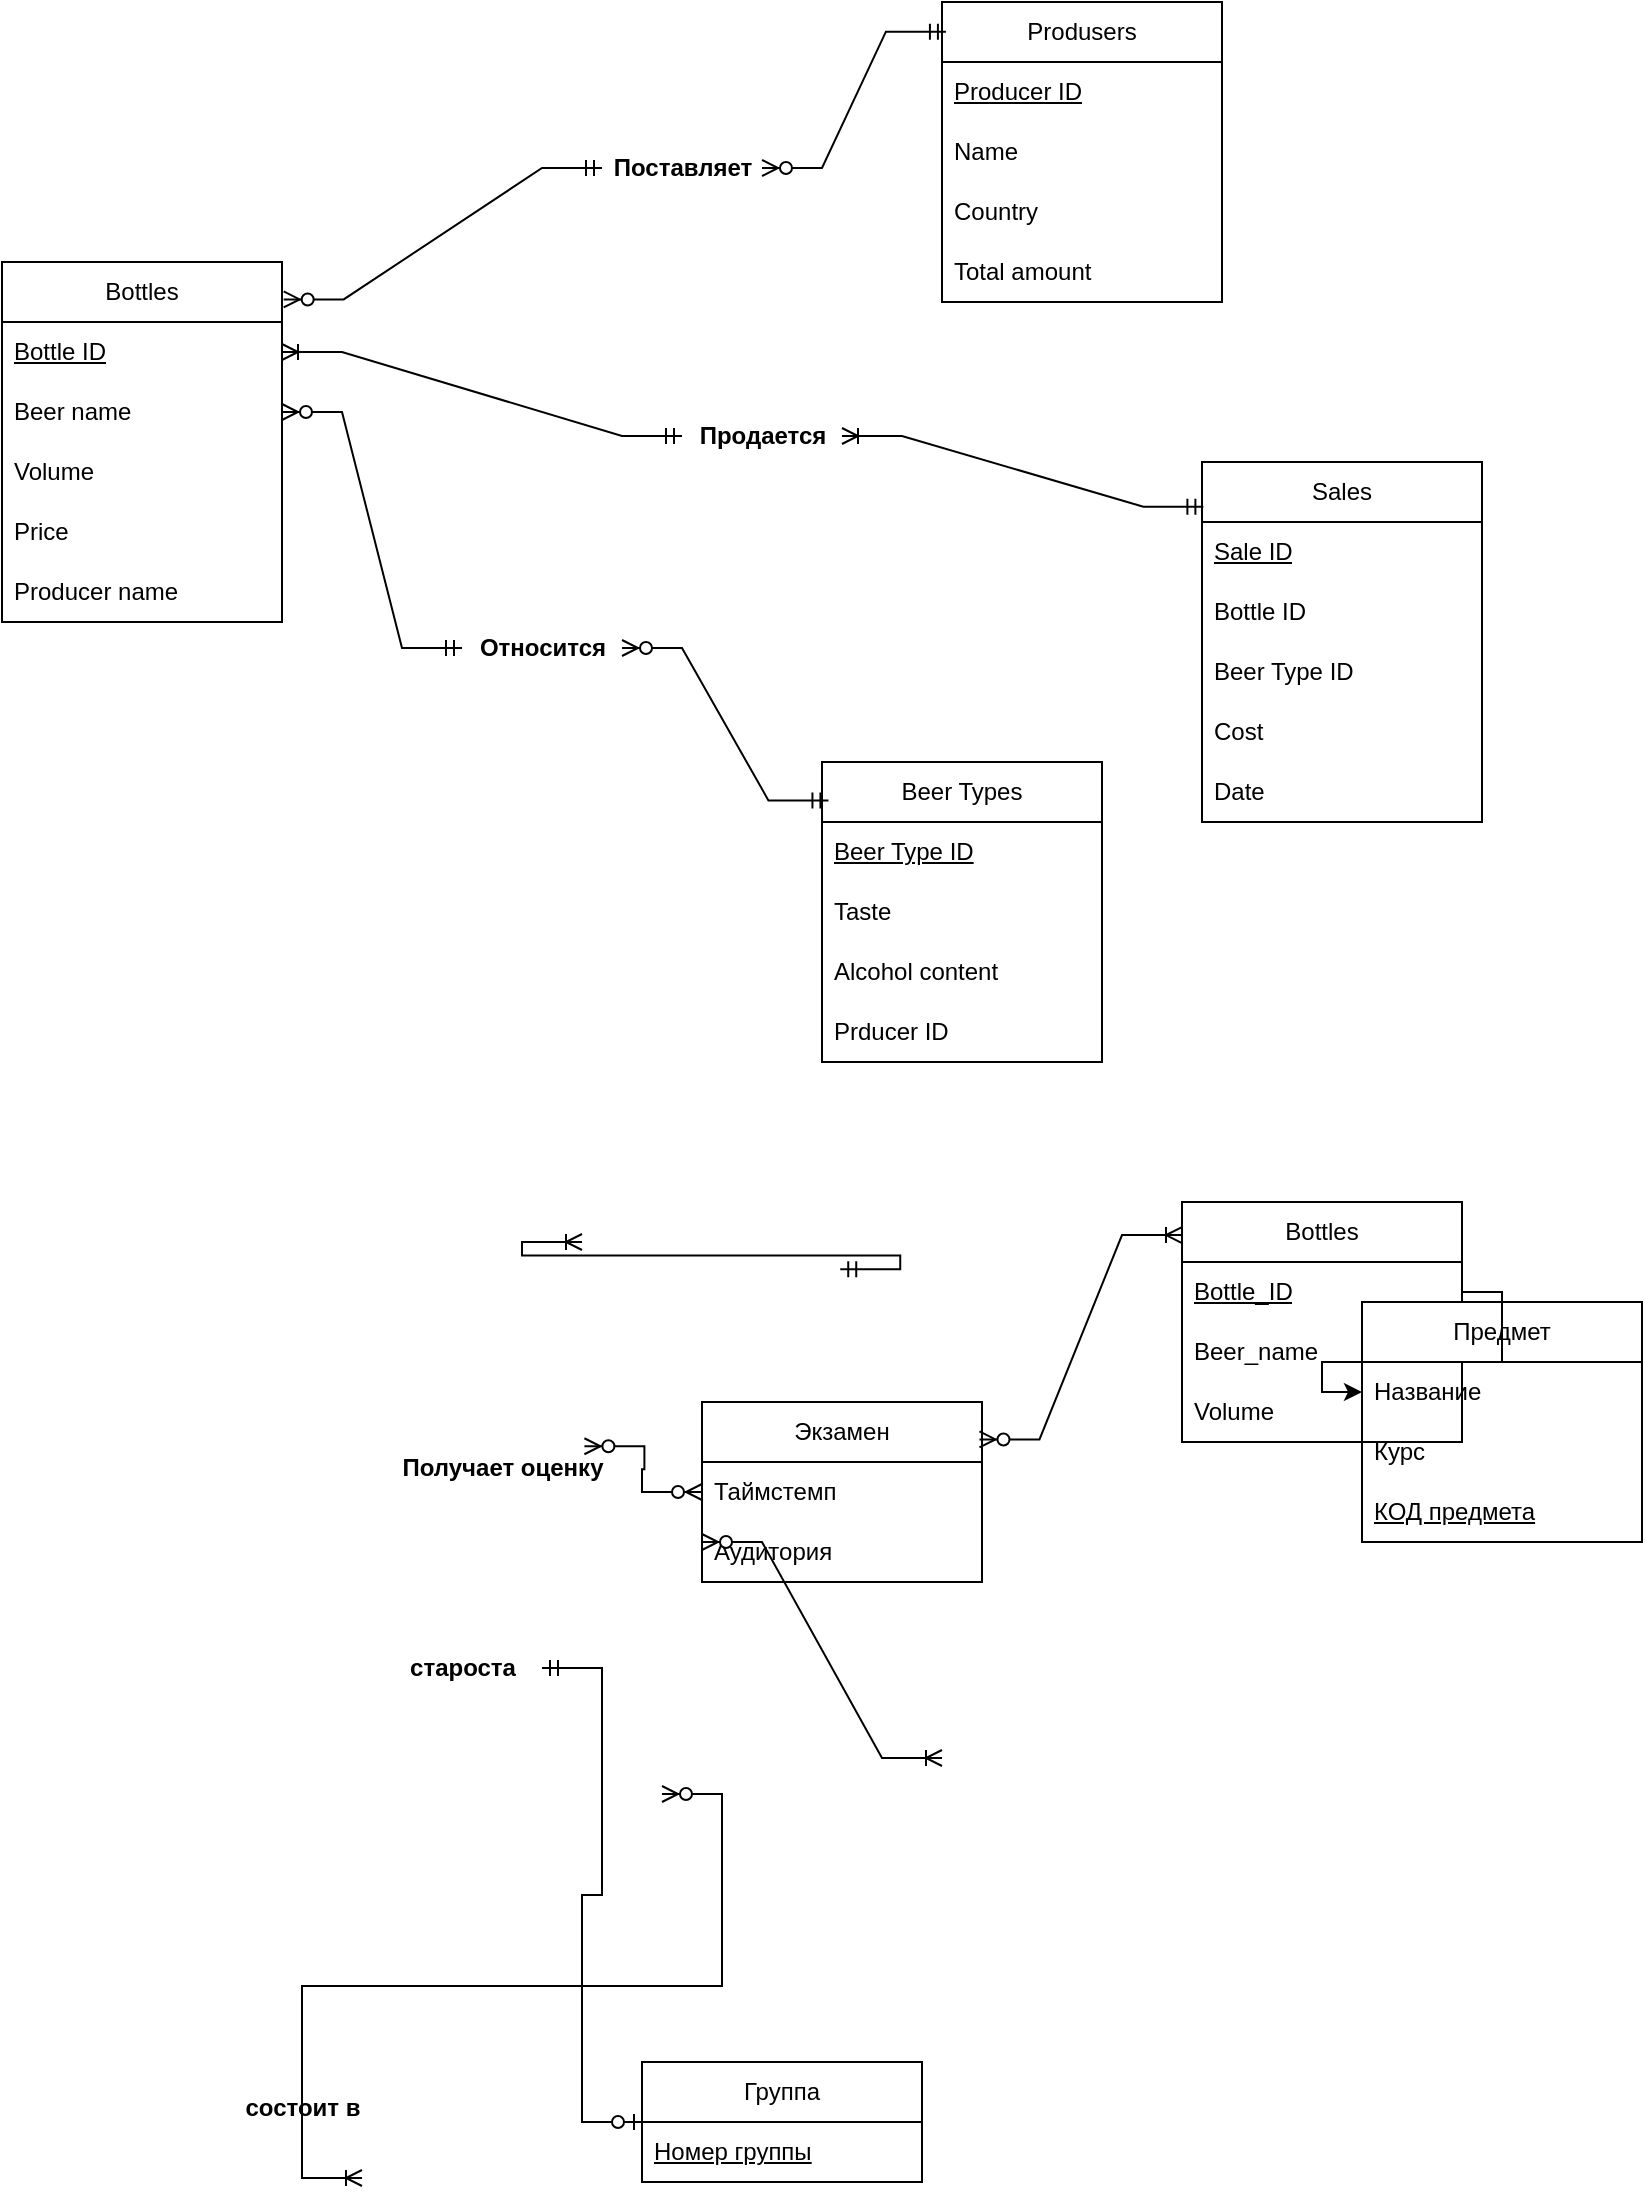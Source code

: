 <mxfile version="25.0.3">
  <diagram name="Страница — 1" id="ePFi_uMX8W4PEUHu0HHU">
    <mxGraphModel dx="1179" dy="636" grid="1" gridSize="10" guides="1" tooltips="1" connect="1" arrows="1" fold="1" page="1" pageScale="1" pageWidth="827" pageHeight="1169" math="0" shadow="0">
      <root>
        <mxCell id="0" />
        <mxCell id="1" parent="0" />
        <mxCell id="fqZ9IDkIL5U0877xFDep-2" value="Bottles" style="swimlane;fontStyle=0;childLayout=stackLayout;horizontal=1;startSize=30;horizontalStack=0;resizeParent=1;resizeParentMax=0;resizeLast=0;collapsible=1;marginBottom=0;whiteSpace=wrap;html=1;" parent="1" vertex="1">
          <mxGeometry x="30" y="200" width="140" height="180" as="geometry" />
        </mxCell>
        <mxCell id="fqZ9IDkIL5U0877xFDep-3" value="&lt;u&gt;Bottle ID&lt;/u&gt;" style="text;strokeColor=none;fillColor=none;align=left;verticalAlign=middle;spacingLeft=4;spacingRight=4;overflow=hidden;points=[[0,0.5],[1,0.5]];portConstraint=eastwest;rotatable=0;whiteSpace=wrap;html=1;" parent="fqZ9IDkIL5U0877xFDep-2" vertex="1">
          <mxGeometry y="30" width="140" height="30" as="geometry" />
        </mxCell>
        <mxCell id="fqZ9IDkIL5U0877xFDep-4" value="Beer name" style="text;strokeColor=none;fillColor=none;align=left;verticalAlign=middle;spacingLeft=4;spacingRight=4;overflow=hidden;points=[[0,0.5],[1,0.5]];portConstraint=eastwest;rotatable=0;whiteSpace=wrap;html=1;" parent="fqZ9IDkIL5U0877xFDep-2" vertex="1">
          <mxGeometry y="60" width="140" height="30" as="geometry" />
        </mxCell>
        <mxCell id="fqZ9IDkIL5U0877xFDep-5" value="Volume" style="text;strokeColor=none;fillColor=none;align=left;verticalAlign=middle;spacingLeft=4;spacingRight=4;overflow=hidden;points=[[0,0.5],[1,0.5]];portConstraint=eastwest;rotatable=0;whiteSpace=wrap;html=1;" parent="fqZ9IDkIL5U0877xFDep-2" vertex="1">
          <mxGeometry y="90" width="140" height="30" as="geometry" />
        </mxCell>
        <mxCell id="fqZ9IDkIL5U0877xFDep-25" value="Price" style="text;strokeColor=none;fillColor=none;align=left;verticalAlign=middle;spacingLeft=4;spacingRight=4;overflow=hidden;points=[[0,0.5],[1,0.5]];portConstraint=eastwest;rotatable=0;whiteSpace=wrap;html=1;" parent="fqZ9IDkIL5U0877xFDep-2" vertex="1">
          <mxGeometry y="120" width="140" height="30" as="geometry" />
        </mxCell>
        <mxCell id="fqZ9IDkIL5U0877xFDep-26" value="Producer name" style="text;strokeColor=none;fillColor=none;align=left;verticalAlign=middle;spacingLeft=4;spacingRight=4;overflow=hidden;points=[[0,0.5],[1,0.5]];portConstraint=eastwest;rotatable=0;whiteSpace=wrap;html=1;" parent="fqZ9IDkIL5U0877xFDep-2" vertex="1">
          <mxGeometry y="150" width="140" height="30" as="geometry" />
        </mxCell>
        <mxCell id="fqZ9IDkIL5U0877xFDep-6" value="Bottles" style="swimlane;fontStyle=0;childLayout=stackLayout;horizontal=1;startSize=30;horizontalStack=0;resizeParent=1;resizeParentMax=0;resizeLast=0;collapsible=1;marginBottom=0;whiteSpace=wrap;html=1;" parent="1" vertex="1">
          <mxGeometry x="620" y="670" width="140" height="120" as="geometry" />
        </mxCell>
        <mxCell id="fqZ9IDkIL5U0877xFDep-7" value="&lt;u&gt;Bottle_ID&lt;/u&gt;" style="text;strokeColor=none;fillColor=none;align=left;verticalAlign=middle;spacingLeft=4;spacingRight=4;overflow=hidden;points=[[0,0.5],[1,0.5]];portConstraint=eastwest;rotatable=0;whiteSpace=wrap;html=1;" parent="fqZ9IDkIL5U0877xFDep-6" vertex="1">
          <mxGeometry y="30" width="140" height="30" as="geometry" />
        </mxCell>
        <mxCell id="fqZ9IDkIL5U0877xFDep-8" value="Beer_name" style="text;strokeColor=none;fillColor=none;align=left;verticalAlign=middle;spacingLeft=4;spacingRight=4;overflow=hidden;points=[[0,0.5],[1,0.5]];portConstraint=eastwest;rotatable=0;whiteSpace=wrap;html=1;" parent="fqZ9IDkIL5U0877xFDep-6" vertex="1">
          <mxGeometry y="60" width="140" height="30" as="geometry" />
        </mxCell>
        <mxCell id="fqZ9IDkIL5U0877xFDep-9" value="Volume" style="text;strokeColor=none;fillColor=none;align=left;verticalAlign=middle;spacingLeft=4;spacingRight=4;overflow=hidden;points=[[0,0.5],[1,0.5]];portConstraint=eastwest;rotatable=0;whiteSpace=wrap;html=1;" parent="fqZ9IDkIL5U0877xFDep-6" vertex="1">
          <mxGeometry y="90" width="140" height="30" as="geometry" />
        </mxCell>
        <mxCell id="fqZ9IDkIL5U0877xFDep-10" value="Экзамен" style="swimlane;fontStyle=0;childLayout=stackLayout;horizontal=1;startSize=30;horizontalStack=0;resizeParent=1;resizeParentMax=0;resizeLast=0;collapsible=1;marginBottom=0;whiteSpace=wrap;html=1;" parent="1" vertex="1">
          <mxGeometry x="380" y="770" width="140" height="90" as="geometry" />
        </mxCell>
        <mxCell id="fqZ9IDkIL5U0877xFDep-11" value="Таймстемп" style="text;strokeColor=none;fillColor=none;align=left;verticalAlign=middle;spacingLeft=4;spacingRight=4;overflow=hidden;points=[[0,0.5],[1,0.5]];portConstraint=eastwest;rotatable=0;whiteSpace=wrap;html=1;" parent="fqZ9IDkIL5U0877xFDep-10" vertex="1">
          <mxGeometry y="30" width="140" height="30" as="geometry" />
        </mxCell>
        <mxCell id="fqZ9IDkIL5U0877xFDep-12" value="Аудитория" style="text;strokeColor=none;fillColor=none;align=left;verticalAlign=middle;spacingLeft=4;spacingRight=4;overflow=hidden;points=[[0,0.5],[1,0.5]];portConstraint=eastwest;rotatable=0;whiteSpace=wrap;html=1;" parent="fqZ9IDkIL5U0877xFDep-10" vertex="1">
          <mxGeometry y="60" width="140" height="30" as="geometry" />
        </mxCell>
        <mxCell id="fqZ9IDkIL5U0877xFDep-15" value="Группа" style="swimlane;fontStyle=0;childLayout=stackLayout;horizontal=1;startSize=30;horizontalStack=0;resizeParent=1;resizeParentMax=0;resizeLast=0;collapsible=1;marginBottom=0;whiteSpace=wrap;html=1;" parent="1" vertex="1">
          <mxGeometry x="350" y="1100" width="140" height="60" as="geometry" />
        </mxCell>
        <mxCell id="fqZ9IDkIL5U0877xFDep-16" value="&lt;u&gt;Номер группы&lt;/u&gt;" style="text;strokeColor=none;fillColor=none;align=left;verticalAlign=middle;spacingLeft=4;spacingRight=4;overflow=hidden;points=[[0,0.5],[1,0.5]];portConstraint=eastwest;rotatable=0;whiteSpace=wrap;html=1;" parent="fqZ9IDkIL5U0877xFDep-15" vertex="1">
          <mxGeometry y="30" width="140" height="30" as="geometry" />
        </mxCell>
        <mxCell id="fqZ9IDkIL5U0877xFDep-19" value="Предмет" style="swimlane;fontStyle=0;childLayout=stackLayout;horizontal=1;startSize=30;horizontalStack=0;resizeParent=1;resizeParentMax=0;resizeLast=0;collapsible=1;marginBottom=0;whiteSpace=wrap;html=1;" parent="1" vertex="1">
          <mxGeometry x="710" y="720" width="140" height="120" as="geometry" />
        </mxCell>
        <mxCell id="fqZ9IDkIL5U0877xFDep-20" value="Название" style="text;strokeColor=none;fillColor=none;align=left;verticalAlign=middle;spacingLeft=4;spacingRight=4;overflow=hidden;points=[[0,0.5],[1,0.5]];portConstraint=eastwest;rotatable=0;whiteSpace=wrap;html=1;" parent="fqZ9IDkIL5U0877xFDep-19" vertex="1">
          <mxGeometry y="30" width="140" height="30" as="geometry" />
        </mxCell>
        <mxCell id="fqZ9IDkIL5U0877xFDep-21" value="Курс" style="text;strokeColor=none;fillColor=none;align=left;verticalAlign=middle;spacingLeft=4;spacingRight=4;overflow=hidden;points=[[0,0.5],[1,0.5]];portConstraint=eastwest;rotatable=0;whiteSpace=wrap;html=1;" parent="fqZ9IDkIL5U0877xFDep-19" vertex="1">
          <mxGeometry y="60" width="140" height="30" as="geometry" />
        </mxCell>
        <mxCell id="fqZ9IDkIL5U0877xFDep-22" value="&lt;u&gt;КОД предмета&lt;/u&gt;" style="text;strokeColor=none;fillColor=none;align=left;verticalAlign=middle;spacingLeft=4;spacingRight=4;overflow=hidden;points=[[0,0.5],[1,0.5]];portConstraint=eastwest;rotatable=0;whiteSpace=wrap;html=1;" parent="fqZ9IDkIL5U0877xFDep-19" vertex="1">
          <mxGeometry y="90" width="140" height="30" as="geometry" />
        </mxCell>
        <mxCell id="fqZ9IDkIL5U0877xFDep-28" style="edgeStyle=orthogonalEdgeStyle;rounded=0;orthogonalLoop=1;jettySize=auto;html=1;exitX=1;exitY=0.5;exitDx=0;exitDy=0;" parent="1" source="fqZ9IDkIL5U0877xFDep-7" target="fqZ9IDkIL5U0877xFDep-20" edge="1">
          <mxGeometry relative="1" as="geometry" />
        </mxCell>
        <mxCell id="fqZ9IDkIL5U0877xFDep-31" value="" style="edgeStyle=entityRelationEdgeStyle;fontSize=12;html=1;endArrow=ERoneToMany;startArrow=ERzeroToMany;rounded=0;exitX=0.991;exitY=0.208;exitDx=0;exitDy=0;exitPerimeter=0;entryX=0;entryY=0.138;entryDx=0;entryDy=0;entryPerimeter=0;" parent="1" source="fqZ9IDkIL5U0877xFDep-10" edge="1" target="fqZ9IDkIL5U0877xFDep-6">
          <mxGeometry width="100" height="100" relative="1" as="geometry">
            <mxPoint x="348.04" y="283.01" as="sourcePoint" />
            <mxPoint x="320" y="40" as="targetPoint" />
            <Array as="points">
              <mxPoint x="360" y="235" />
              <mxPoint x="270" y="215" />
              <mxPoint x="270" y="215" />
            </Array>
          </mxGeometry>
        </mxCell>
        <mxCell id="fqZ9IDkIL5U0877xFDep-33" value="" style="edgeStyle=entityRelationEdgeStyle;fontSize=12;html=1;endArrow=ERoneToMany;startArrow=ERzeroToMany;rounded=0;" parent="1" edge="1">
          <mxGeometry width="100" height="100" relative="1" as="geometry">
            <mxPoint x="360" y="966" as="sourcePoint" />
            <mxPoint x="210" y="1158" as="targetPoint" />
          </mxGeometry>
        </mxCell>
        <mxCell id="fqZ9IDkIL5U0877xFDep-39" value="" style="edgeStyle=entityRelationEdgeStyle;fontSize=12;html=1;endArrow=ERzeroToOne;startArrow=ERmandOne;rounded=0;" parent="1" source="fqZ9IDkIL5U0877xFDep-37" target="fqZ9IDkIL5U0877xFDep-15" edge="1">
          <mxGeometry width="100" height="100" relative="1" as="geometry">
            <mxPoint x="300" y="530" as="sourcePoint" />
            <mxPoint x="400" y="430" as="targetPoint" />
          </mxGeometry>
        </mxCell>
        <mxCell id="fqZ9IDkIL5U0877xFDep-37" value="староста" style="text;align=center;fontStyle=1;verticalAlign=middle;spacingLeft=3;spacingRight=3;strokeColor=none;rotatable=0;points=[[0,0.5],[1,0.5]];portConstraint=eastwest;html=1;" parent="1" vertex="1">
          <mxGeometry x="220" y="890" width="80" height="26" as="geometry" />
        </mxCell>
        <mxCell id="fqZ9IDkIL5U0877xFDep-43" value="" style="edgeStyle=entityRelationEdgeStyle;fontSize=12;html=1;endArrow=ERoneToMany;startArrow=ERmandOne;rounded=0;exitX=0;exitY=0.5;exitDx=0;exitDy=0;entryX=1.011;entryY=0.824;entryDx=0;entryDy=0;entryPerimeter=0;" parent="1" edge="1">
          <mxGeometry width="100" height="100" relative="1" as="geometry">
            <mxPoint x="449.12" y="703.58" as="sourcePoint" />
            <mxPoint x="320.0" y="690.004" as="targetPoint" />
            <Array as="points">
              <mxPoint x="430" y="520" />
            </Array>
          </mxGeometry>
        </mxCell>
        <mxCell id="fqZ9IDkIL5U0877xFDep-42" value="состоит в" style="text;align=center;fontStyle=1;verticalAlign=middle;spacingLeft=3;spacingRight=3;strokeColor=none;rotatable=0;points=[[0,0.5],[1,0.5]];portConstraint=eastwest;html=1;" parent="1" vertex="1">
          <mxGeometry x="140" y="1110" width="80" height="26" as="geometry" />
        </mxCell>
        <mxCell id="fqZ9IDkIL5U0877xFDep-46" value="" style="edgeStyle=entityRelationEdgeStyle;fontSize=12;html=1;endArrow=ERoneToMany;startArrow=ERzeroToMany;rounded=0;" parent="1" edge="1">
          <mxGeometry width="100" height="100" relative="1" as="geometry">
            <mxPoint x="380" y="840" as="sourcePoint" />
            <mxPoint x="500" y="948" as="targetPoint" />
          </mxGeometry>
        </mxCell>
        <mxCell id="fqZ9IDkIL5U0877xFDep-53" value="" style="edgeStyle=entityRelationEdgeStyle;fontSize=12;html=1;endArrow=ERzeroToMany;endFill=1;startArrow=ERzeroToMany;rounded=0;exitX=1.015;exitY=0.082;exitDx=0;exitDy=0;exitPerimeter=0;" parent="1" source="fqZ9IDkIL5U0877xFDep-50" target="fqZ9IDkIL5U0877xFDep-10" edge="1">
          <mxGeometry width="100" height="100" relative="1" as="geometry">
            <mxPoint x="150" y="440" as="sourcePoint" />
            <mxPoint x="250" y="340" as="targetPoint" />
          </mxGeometry>
        </mxCell>
        <mxCell id="fqZ9IDkIL5U0877xFDep-50" value="Получает оценку" style="text;align=center;fontStyle=1;verticalAlign=middle;spacingLeft=3;spacingRight=3;strokeColor=none;rotatable=0;points=[[0,0.5],[1,0.5]];portConstraint=eastwest;html=1;" parent="1" vertex="1">
          <mxGeometry x="240" y="790" width="80" height="26" as="geometry" />
        </mxCell>
        <mxCell id="qLU8aoQi54HltGW10CWM-3" value="Produsers" style="swimlane;fontStyle=0;childLayout=stackLayout;horizontal=1;startSize=30;horizontalStack=0;resizeParent=1;resizeParentMax=0;resizeLast=0;collapsible=1;marginBottom=0;whiteSpace=wrap;html=1;" vertex="1" parent="1">
          <mxGeometry x="500" y="70" width="140" height="150" as="geometry" />
        </mxCell>
        <mxCell id="qLU8aoQi54HltGW10CWM-4" value="&lt;u&gt;Producer ID&lt;/u&gt;" style="text;strokeColor=none;fillColor=none;align=left;verticalAlign=middle;spacingLeft=4;spacingRight=4;overflow=hidden;points=[[0,0.5],[1,0.5]];portConstraint=eastwest;rotatable=0;whiteSpace=wrap;html=1;" vertex="1" parent="qLU8aoQi54HltGW10CWM-3">
          <mxGeometry y="30" width="140" height="30" as="geometry" />
        </mxCell>
        <mxCell id="qLU8aoQi54HltGW10CWM-5" value="Name" style="text;strokeColor=none;fillColor=none;align=left;verticalAlign=middle;spacingLeft=4;spacingRight=4;overflow=hidden;points=[[0,0.5],[1,0.5]];portConstraint=eastwest;rotatable=0;whiteSpace=wrap;html=1;" vertex="1" parent="qLU8aoQi54HltGW10CWM-3">
          <mxGeometry y="60" width="140" height="30" as="geometry" />
        </mxCell>
        <mxCell id="qLU8aoQi54HltGW10CWM-6" value="Country" style="text;strokeColor=none;fillColor=none;align=left;verticalAlign=middle;spacingLeft=4;spacingRight=4;overflow=hidden;points=[[0,0.5],[1,0.5]];portConstraint=eastwest;rotatable=0;whiteSpace=wrap;html=1;" vertex="1" parent="qLU8aoQi54HltGW10CWM-3">
          <mxGeometry y="90" width="140" height="30" as="geometry" />
        </mxCell>
        <mxCell id="qLU8aoQi54HltGW10CWM-7" value="Total amount" style="text;strokeColor=none;fillColor=none;align=left;verticalAlign=middle;spacingLeft=4;spacingRight=4;overflow=hidden;points=[[0,0.5],[1,0.5]];portConstraint=eastwest;rotatable=0;whiteSpace=wrap;html=1;" vertex="1" parent="qLU8aoQi54HltGW10CWM-3">
          <mxGeometry y="120" width="140" height="30" as="geometry" />
        </mxCell>
        <mxCell id="qLU8aoQi54HltGW10CWM-9" value="Beer Types" style="swimlane;fontStyle=0;childLayout=stackLayout;horizontal=1;startSize=30;horizontalStack=0;resizeParent=1;resizeParentMax=0;resizeLast=0;collapsible=1;marginBottom=0;whiteSpace=wrap;html=1;" vertex="1" parent="1">
          <mxGeometry x="440" y="450" width="140" height="150" as="geometry" />
        </mxCell>
        <mxCell id="qLU8aoQi54HltGW10CWM-10" value="&lt;u&gt;Beer Type ID&lt;/u&gt;" style="text;strokeColor=none;fillColor=none;align=left;verticalAlign=middle;spacingLeft=4;spacingRight=4;overflow=hidden;points=[[0,0.5],[1,0.5]];portConstraint=eastwest;rotatable=0;whiteSpace=wrap;html=1;" vertex="1" parent="qLU8aoQi54HltGW10CWM-9">
          <mxGeometry y="30" width="140" height="30" as="geometry" />
        </mxCell>
        <mxCell id="qLU8aoQi54HltGW10CWM-11" value="Taste" style="text;strokeColor=none;fillColor=none;align=left;verticalAlign=middle;spacingLeft=4;spacingRight=4;overflow=hidden;points=[[0,0.5],[1,0.5]];portConstraint=eastwest;rotatable=0;whiteSpace=wrap;html=1;" vertex="1" parent="qLU8aoQi54HltGW10CWM-9">
          <mxGeometry y="60" width="140" height="30" as="geometry" />
        </mxCell>
        <mxCell id="qLU8aoQi54HltGW10CWM-12" value="Alcohol content" style="text;strokeColor=none;fillColor=none;align=left;verticalAlign=middle;spacingLeft=4;spacingRight=4;overflow=hidden;points=[[0,0.5],[1,0.5]];portConstraint=eastwest;rotatable=0;whiteSpace=wrap;html=1;" vertex="1" parent="qLU8aoQi54HltGW10CWM-9">
          <mxGeometry y="90" width="140" height="30" as="geometry" />
        </mxCell>
        <mxCell id="qLU8aoQi54HltGW10CWM-13" value="Prducer ID" style="text;strokeColor=none;fillColor=none;align=left;verticalAlign=middle;spacingLeft=4;spacingRight=4;overflow=hidden;points=[[0,0.5],[1,0.5]];portConstraint=eastwest;rotatable=0;whiteSpace=wrap;html=1;" vertex="1" parent="qLU8aoQi54HltGW10CWM-9">
          <mxGeometry y="120" width="140" height="30" as="geometry" />
        </mxCell>
        <mxCell id="qLU8aoQi54HltGW10CWM-15" value="Sales" style="swimlane;fontStyle=0;childLayout=stackLayout;horizontal=1;startSize=30;horizontalStack=0;resizeParent=1;resizeParentMax=0;resizeLast=0;collapsible=1;marginBottom=0;whiteSpace=wrap;html=1;" vertex="1" parent="1">
          <mxGeometry x="630" y="300" width="140" height="180" as="geometry" />
        </mxCell>
        <mxCell id="qLU8aoQi54HltGW10CWM-16" value="&lt;u&gt;Sale ID&lt;/u&gt;" style="text;strokeColor=none;fillColor=none;align=left;verticalAlign=middle;spacingLeft=4;spacingRight=4;overflow=hidden;points=[[0,0.5],[1,0.5]];portConstraint=eastwest;rotatable=0;whiteSpace=wrap;html=1;" vertex="1" parent="qLU8aoQi54HltGW10CWM-15">
          <mxGeometry y="30" width="140" height="30" as="geometry" />
        </mxCell>
        <mxCell id="qLU8aoQi54HltGW10CWM-17" value="Bottle ID" style="text;strokeColor=none;fillColor=none;align=left;verticalAlign=middle;spacingLeft=4;spacingRight=4;overflow=hidden;points=[[0,0.5],[1,0.5]];portConstraint=eastwest;rotatable=0;whiteSpace=wrap;html=1;" vertex="1" parent="qLU8aoQi54HltGW10CWM-15">
          <mxGeometry y="60" width="140" height="30" as="geometry" />
        </mxCell>
        <mxCell id="qLU8aoQi54HltGW10CWM-18" value="Beer Type ID" style="text;strokeColor=none;fillColor=none;align=left;verticalAlign=middle;spacingLeft=4;spacingRight=4;overflow=hidden;points=[[0,0.5],[1,0.5]];portConstraint=eastwest;rotatable=0;whiteSpace=wrap;html=1;" vertex="1" parent="qLU8aoQi54HltGW10CWM-15">
          <mxGeometry y="90" width="140" height="30" as="geometry" />
        </mxCell>
        <mxCell id="qLU8aoQi54HltGW10CWM-19" value="Cost" style="text;strokeColor=none;fillColor=none;align=left;verticalAlign=middle;spacingLeft=4;spacingRight=4;overflow=hidden;points=[[0,0.5],[1,0.5]];portConstraint=eastwest;rotatable=0;whiteSpace=wrap;html=1;" vertex="1" parent="qLU8aoQi54HltGW10CWM-15">
          <mxGeometry y="120" width="140" height="30" as="geometry" />
        </mxCell>
        <mxCell id="qLU8aoQi54HltGW10CWM-20" value="Date" style="text;strokeColor=none;fillColor=none;align=left;verticalAlign=middle;spacingLeft=4;spacingRight=4;overflow=hidden;points=[[0,0.5],[1,0.5]];portConstraint=eastwest;rotatable=0;whiteSpace=wrap;html=1;" vertex="1" parent="qLU8aoQi54HltGW10CWM-15">
          <mxGeometry y="150" width="140" height="30" as="geometry" />
        </mxCell>
        <mxCell id="qLU8aoQi54HltGW10CWM-22" value="" style="edgeStyle=entityRelationEdgeStyle;fontSize=12;html=1;endArrow=ERzeroToMany;startArrow=ERmandOne;rounded=0;entryX=1.006;entryY=0.104;entryDx=0;entryDy=0;entryPerimeter=0;exitX=0;exitY=0.5;exitDx=0;exitDy=0;" edge="1" parent="1" source="fqZ9IDkIL5U0877xFDep-45" target="fqZ9IDkIL5U0877xFDep-2">
          <mxGeometry width="100" height="100" relative="1" as="geometry">
            <mxPoint x="250" y="460" as="sourcePoint" />
            <mxPoint x="350" y="360" as="targetPoint" />
          </mxGeometry>
        </mxCell>
        <mxCell id="qLU8aoQi54HltGW10CWM-23" value="" style="edgeStyle=entityRelationEdgeStyle;fontSize=12;html=1;endArrow=ERzeroToMany;startArrow=ERmandOne;rounded=0;exitX=0;exitY=0.5;exitDx=0;exitDy=0;entryX=1;entryY=0.5;entryDx=0;entryDy=0;" edge="1" parent="1" source="qLU8aoQi54HltGW10CWM-26" target="fqZ9IDkIL5U0877xFDep-4">
          <mxGeometry width="100" height="100" relative="1" as="geometry">
            <mxPoint x="351" y="276" as="sourcePoint" />
            <mxPoint x="210" y="180" as="targetPoint" />
          </mxGeometry>
        </mxCell>
        <mxCell id="qLU8aoQi54HltGW10CWM-24" value="" style="edgeStyle=entityRelationEdgeStyle;fontSize=12;html=1;endArrow=ERoneToMany;startArrow=ERmandOne;rounded=0;entryX=1;entryY=0.5;entryDx=0;entryDy=0;exitX=0;exitY=0.5;exitDx=0;exitDy=0;" edge="1" parent="1" source="qLU8aoQi54HltGW10CWM-25" target="fqZ9IDkIL5U0877xFDep-3">
          <mxGeometry width="100" height="100" relative="1" as="geometry">
            <mxPoint x="430" y="330" as="sourcePoint" />
            <mxPoint x="290" y="260" as="targetPoint" />
          </mxGeometry>
        </mxCell>
        <mxCell id="qLU8aoQi54HltGW10CWM-28" value="" style="edgeStyle=entityRelationEdgeStyle;fontSize=12;html=1;endArrow=ERzeroToMany;startArrow=ERmandOne;rounded=0;entryX=1;entryY=0.5;entryDx=0;entryDy=0;exitX=0.014;exitY=0.099;exitDx=0;exitDy=0;exitPerimeter=0;" edge="1" parent="1" source="qLU8aoQi54HltGW10CWM-3" target="fqZ9IDkIL5U0877xFDep-45">
          <mxGeometry width="100" height="100" relative="1" as="geometry">
            <mxPoint x="502" y="85" as="sourcePoint" />
            <mxPoint x="231" y="219" as="targetPoint" />
          </mxGeometry>
        </mxCell>
        <mxCell id="fqZ9IDkIL5U0877xFDep-45" value="Поставляет" style="text;align=center;fontStyle=1;verticalAlign=middle;spacingLeft=3;spacingRight=3;strokeColor=none;rotatable=0;points=[[0,0.5],[1,0.5]];portConstraint=eastwest;html=1;" parent="1" vertex="1">
          <mxGeometry x="330" y="140" width="80" height="26" as="geometry" />
        </mxCell>
        <mxCell id="qLU8aoQi54HltGW10CWM-29" value="" style="edgeStyle=entityRelationEdgeStyle;fontSize=12;html=1;endArrow=ERoneToMany;startArrow=ERmandOne;rounded=0;entryX=1;entryY=0.5;entryDx=0;entryDy=0;exitX=0.005;exitY=0.124;exitDx=0;exitDy=0;exitPerimeter=0;" edge="1" parent="1" source="qLU8aoQi54HltGW10CWM-15" target="qLU8aoQi54HltGW10CWM-25">
          <mxGeometry width="100" height="100" relative="1" as="geometry">
            <mxPoint x="581" y="332" as="sourcePoint" />
            <mxPoint x="230" y="245" as="targetPoint" />
          </mxGeometry>
        </mxCell>
        <mxCell id="qLU8aoQi54HltGW10CWM-25" value="Продается" style="text;align=center;fontStyle=1;verticalAlign=middle;spacingLeft=3;spacingRight=3;strokeColor=none;rotatable=0;points=[[0,0.5],[1,0.5]];portConstraint=eastwest;html=1;" vertex="1" parent="1">
          <mxGeometry x="370" y="274" width="80" height="26" as="geometry" />
        </mxCell>
        <mxCell id="qLU8aoQi54HltGW10CWM-31" value="" style="edgeStyle=entityRelationEdgeStyle;fontSize=12;html=1;endArrow=ERzeroToMany;startArrow=ERmandOne;rounded=0;exitX=0.023;exitY=0.128;exitDx=0;exitDy=0;exitPerimeter=0;entryX=1;entryY=0.5;entryDx=0;entryDy=0;" edge="1" parent="1" source="qLU8aoQi54HltGW10CWM-9" target="qLU8aoQi54HltGW10CWM-26">
          <mxGeometry width="100" height="100" relative="1" as="geometry">
            <mxPoint x="403" y="519" as="sourcePoint" />
            <mxPoint x="230" y="275" as="targetPoint" />
          </mxGeometry>
        </mxCell>
        <mxCell id="qLU8aoQi54HltGW10CWM-26" value="Относится" style="text;align=center;fontStyle=1;verticalAlign=middle;spacingLeft=3;spacingRight=3;strokeColor=none;rotatable=0;points=[[0,0.5],[1,0.5]];portConstraint=eastwest;html=1;" vertex="1" parent="1">
          <mxGeometry x="260" y="380" width="80" height="26" as="geometry" />
        </mxCell>
      </root>
    </mxGraphModel>
  </diagram>
</mxfile>
